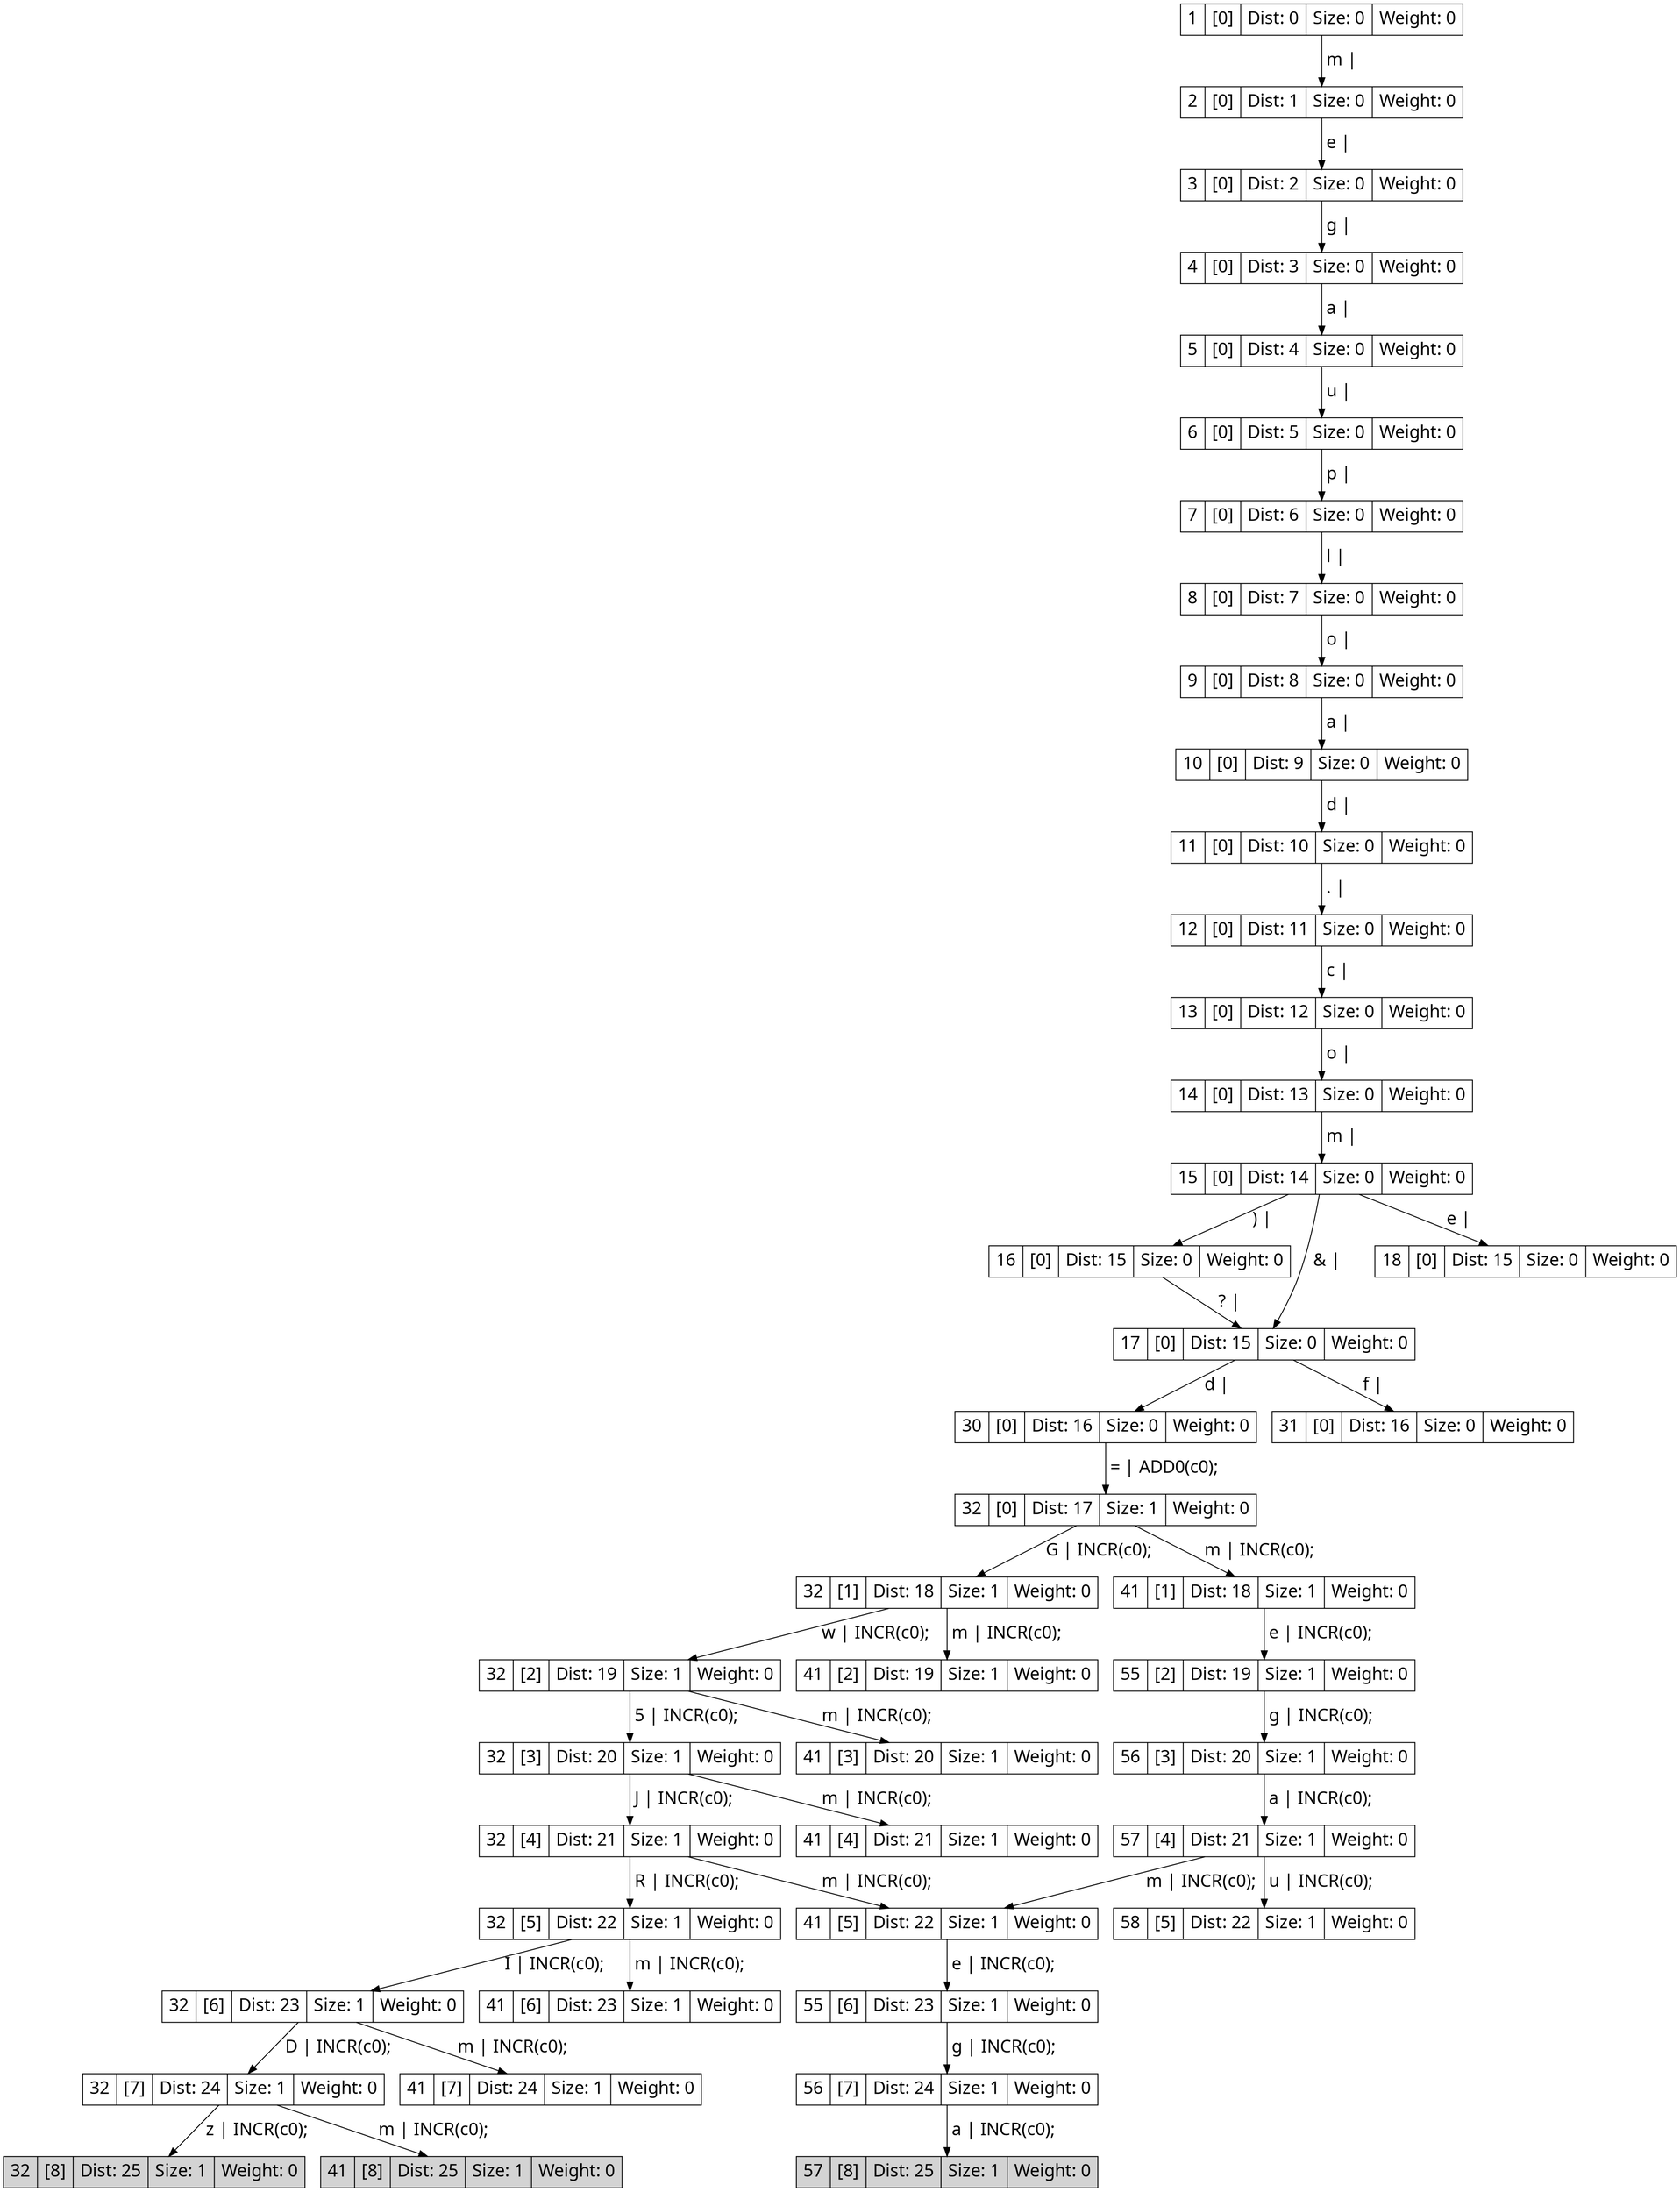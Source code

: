 digraph g{
node[shape=record fontname=Calibri fontsize = 20]
edge[fontname = Calibri fontsize = 20]
0->1[label=" m | "]
0[label="1 | [0] | Dist: 0 | Size: 0 | Weight: 0"]
1[label="2 | [0] | Dist: 1 | Size: 0 | Weight: 0"]
1->2[label=" e | "]
1[label="2 | [0] | Dist: 1 | Size: 0 | Weight: 0"]
2[label="3 | [0] | Dist: 2 | Size: 0 | Weight: 0"]
2->3[label=" g | "]
2[label="3 | [0] | Dist: 2 | Size: 0 | Weight: 0"]
3[label="4 | [0] | Dist: 3 | Size: 0 | Weight: 0"]
3->4[label=" a | "]
3[label="4 | [0] | Dist: 3 | Size: 0 | Weight: 0"]
4[label="5 | [0] | Dist: 4 | Size: 0 | Weight: 0"]
4->5[label=" u | "]
4[label="5 | [0] | Dist: 4 | Size: 0 | Weight: 0"]
5[label="6 | [0] | Dist: 5 | Size: 0 | Weight: 0"]
5->6[label=" p | "]
5[label="6 | [0] | Dist: 5 | Size: 0 | Weight: 0"]
6[label="7 | [0] | Dist: 6 | Size: 0 | Weight: 0"]
6->7[label=" l | "]
6[label="7 | [0] | Dist: 6 | Size: 0 | Weight: 0"]
7[label="8 | [0] | Dist: 7 | Size: 0 | Weight: 0"]
7->8[label=" o | "]
7[label="8 | [0] | Dist: 7 | Size: 0 | Weight: 0"]
8[label="9 | [0] | Dist: 8 | Size: 0 | Weight: 0"]
8->9[label=" a | "]
8[label="9 | [0] | Dist: 8 | Size: 0 | Weight: 0"]
9[label="10 | [0] | Dist: 9 | Size: 0 | Weight: 0"]
9->10[label=" d | "]
9[label="10 | [0] | Dist: 9 | Size: 0 | Weight: 0"]
10[label="11 | [0] | Dist: 10 | Size: 0 | Weight: 0"]
10->11[label=" . | "]
10[label="11 | [0] | Dist: 10 | Size: 0 | Weight: 0"]
11[label="12 | [0] | Dist: 11 | Size: 0 | Weight: 0"]
11->12[label=" c | "]
11[label="12 | [0] | Dist: 11 | Size: 0 | Weight: 0"]
12[label="13 | [0] | Dist: 12 | Size: 0 | Weight: 0"]
12->13[label=" o | "]
12[label="13 | [0] | Dist: 12 | Size: 0 | Weight: 0"]
13[label="14 | [0] | Dist: 13 | Size: 0 | Weight: 0"]
13->14[label=" m | "]
13[label="14 | [0] | Dist: 13 | Size: 0 | Weight: 0"]
14[label="15 | [0] | Dist: 14 | Size: 0 | Weight: 0"]
14->15[label=" ) | "]
14[label="15 | [0] | Dist: 14 | Size: 0 | Weight: 0"]
15[label="16 | [0] | Dist: 15 | Size: 0 | Weight: 0"]
14->16[label=" & | "]
14[label="15 | [0] | Dist: 14 | Size: 0 | Weight: 0"]
16[label="17 | [0] | Dist: 15 | Size: 0 | Weight: 0"]
14->17[label=" e | "]
14[label="15 | [0] | Dist: 14 | Size: 0 | Weight: 0"]
17[label="18 | [0] | Dist: 15 | Size: 0 | Weight: 0"]
15->16[label=" ? | "]
15[label="16 | [0] | Dist: 15 | Size: 0 | Weight: 0"]
16[label="17 | [0] | Dist: 15 | Size: 0 | Weight: 0"]
16->18[label=" d | "]
16[label="17 | [0] | Dist: 15 | Size: 0 | Weight: 0"]
18[label="30 | [0] | Dist: 16 | Size: 0 | Weight: 0"]
16->19[label=" f | "]
16[label="17 | [0] | Dist: 15 | Size: 0 | Weight: 0"]
19[label="31 | [0] | Dist: 16 | Size: 0 | Weight: 0"]
18->20[label=" = | ADD0(c0); "]
18[label="30 | [0] | Dist: 16 | Size: 0 | Weight: 0"]
20[label="32 | [0] | Dist: 17 | Size: 1 | Weight: 0"]
20->21[label=" G | INCR(c0); "]
20[label="32 | [0] | Dist: 17 | Size: 1 | Weight: 0"]
21[label="32 | [1] | Dist: 18 | Size: 1 | Weight: 0"]
20->22[label=" m | INCR(c0); "]
20[label="32 | [0] | Dist: 17 | Size: 1 | Weight: 0"]
22[label="41 | [1] | Dist: 18 | Size: 1 | Weight: 0"]
21->23[label=" w | INCR(c0); "]
21[label="32 | [1] | Dist: 18 | Size: 1 | Weight: 0"]
23[label="32 | [2] | Dist: 19 | Size: 1 | Weight: 0"]
21->24[label=" m | INCR(c0); "]
21[label="32 | [1] | Dist: 18 | Size: 1 | Weight: 0"]
24[label="41 | [2] | Dist: 19 | Size: 1 | Weight: 0"]
23->25[label=" 5 | INCR(c0); "]
23[label="32 | [2] | Dist: 19 | Size: 1 | Weight: 0"]
25[label="32 | [3] | Dist: 20 | Size: 1 | Weight: 0"]
23->26[label=" m | INCR(c0); "]
23[label="32 | [2] | Dist: 19 | Size: 1 | Weight: 0"]
26[label="41 | [3] | Dist: 20 | Size: 1 | Weight: 0"]
25->27[label=" J | INCR(c0); "]
25[label="32 | [3] | Dist: 20 | Size: 1 | Weight: 0"]
27[label="32 | [4] | Dist: 21 | Size: 1 | Weight: 0"]
25->28[label=" m | INCR(c0); "]
25[label="32 | [3] | Dist: 20 | Size: 1 | Weight: 0"]
28[label="41 | [4] | Dist: 21 | Size: 1 | Weight: 0"]
27->29[label=" R | INCR(c0); "]
27[label="32 | [4] | Dist: 21 | Size: 1 | Weight: 0"]
29[label="32 | [5] | Dist: 22 | Size: 1 | Weight: 0"]
27->30[label=" m | INCR(c0); "]
27[label="32 | [4] | Dist: 21 | Size: 1 | Weight: 0"]
30[label="41 | [5] | Dist: 22 | Size: 1 | Weight: 0"]
29->31[label=" I | INCR(c0); "]
29[label="32 | [5] | Dist: 22 | Size: 1 | Weight: 0"]
31[label="32 | [6] | Dist: 23 | Size: 1 | Weight: 0"]
29->32[label=" m | INCR(c0); "]
29[label="32 | [5] | Dist: 22 | Size: 1 | Weight: 0"]
32[label="41 | [6] | Dist: 23 | Size: 1 | Weight: 0"]
31->33[label=" D | INCR(c0); "]
31[label="32 | [6] | Dist: 23 | Size: 1 | Weight: 0"]
33[label="32 | [7] | Dist: 24 | Size: 1 | Weight: 0"]
31->34[label=" m | INCR(c0); "]
31[label="32 | [6] | Dist: 23 | Size: 1 | Weight: 0"]
34[label="41 | [7] | Dist: 24 | Size: 1 | Weight: 0"]
33->35[label=" z | INCR(c0); "]
33[label="32 | [7] | Dist: 24 | Size: 1 | Weight: 0"]
35[label="32 | [8] | Dist: 25 | Size: 1 | Weight: 0"]
35[fillcolor = lightgrey, style=filled]
33->36[label=" m | INCR(c0); "]
33[label="32 | [7] | Dist: 24 | Size: 1 | Weight: 0"]
36[label="41 | [8] | Dist: 25 | Size: 1 | Weight: 0"]
36[fillcolor = lightgrey, style=filled]
22->37[label=" e | INCR(c0); "]
22[label="41 | [1] | Dist: 18 | Size: 1 | Weight: 0"]
37[label="55 | [2] | Dist: 19 | Size: 1 | Weight: 0"]
37->38[label=" g | INCR(c0); "]
37[label="55 | [2] | Dist: 19 | Size: 1 | Weight: 0"]
38[label="56 | [3] | Dist: 20 | Size: 1 | Weight: 0"]
38->39[label=" a | INCR(c0); "]
38[label="56 | [3] | Dist: 20 | Size: 1 | Weight: 0"]
39[label="57 | [4] | Dist: 21 | Size: 1 | Weight: 0"]
39->40[label=" u | INCR(c0); "]
39[label="57 | [4] | Dist: 21 | Size: 1 | Weight: 0"]
40[label="58 | [5] | Dist: 22 | Size: 1 | Weight: 0"]
39->30[label=" m | INCR(c0); "]
39[label="57 | [4] | Dist: 21 | Size: 1 | Weight: 0"]
30[label="41 | [5] | Dist: 22 | Size: 1 | Weight: 0"]
30->41[label=" e | INCR(c0); "]
30[label="41 | [5] | Dist: 22 | Size: 1 | Weight: 0"]
41[label="55 | [6] | Dist: 23 | Size: 1 | Weight: 0"]
41->42[label=" g | INCR(c0); "]
41[label="55 | [6] | Dist: 23 | Size: 1 | Weight: 0"]
42[label="56 | [7] | Dist: 24 | Size: 1 | Weight: 0"]
42->43[label=" a | INCR(c0); "]
42[label="56 | [7] | Dist: 24 | Size: 1 | Weight: 0"]
43[label="57 | [8] | Dist: 25 | Size: 1 | Weight: 0"]
43[fillcolor = lightgrey, style=filled]}
